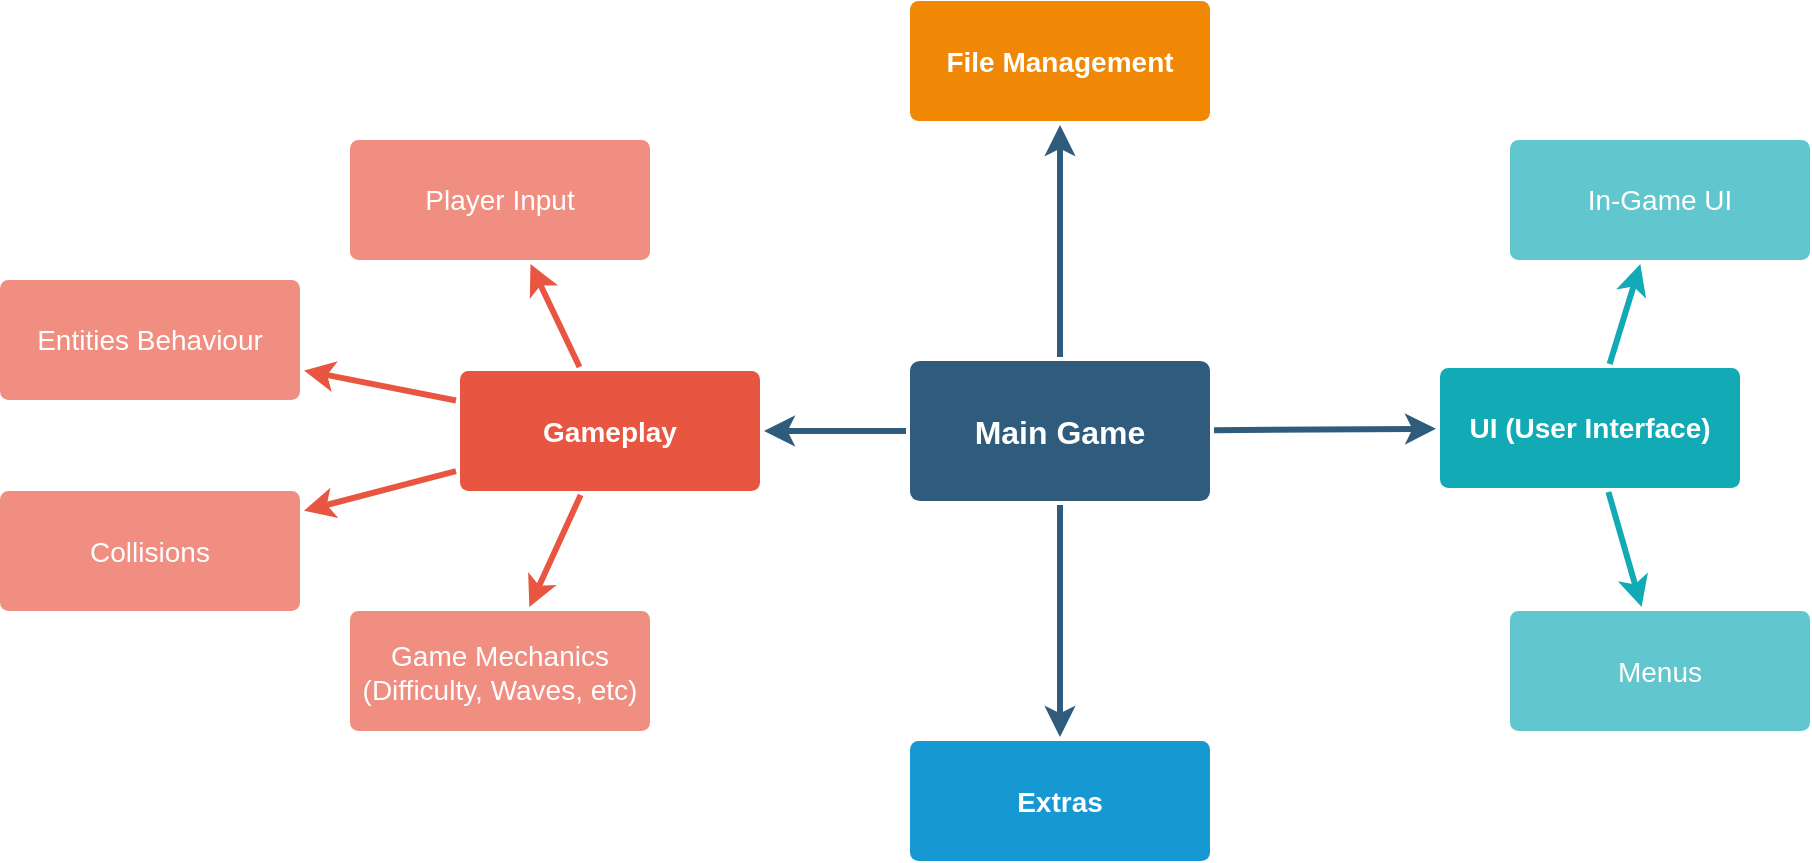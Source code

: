 <mxfile version="16.5.1" type="device" pages="3"><diagram id="6a731a19-8d31-9384-78a2-239565b7b9f0" name="Page-1"><mxGraphModel dx="920" dy="634" grid="1" gridSize="10" guides="1" tooltips="1" connect="1" arrows="1" fold="1" page="1" pageScale="1" pageWidth="1169" pageHeight="827" background="none" math="0" shadow="0"><root><mxCell id="0"/><mxCell id="1" parent="0"/><mxCell id="1745" value="" style="edgeStyle=none;rounded=0;jumpStyle=none;html=1;shadow=0;labelBackgroundColor=none;startArrow=none;startFill=0;endArrow=classic;endFill=1;jettySize=auto;orthogonalLoop=1;strokeColor=#2F5B7C;strokeWidth=3;fontFamily=Helvetica;fontSize=16;fontColor=#23445D;spacing=5;" parent="1" source="1749" target="1764" edge="1"><mxGeometry relative="1" as="geometry"/></mxCell><mxCell id="1746" value="" style="edgeStyle=none;rounded=0;jumpStyle=none;html=1;shadow=0;labelBackgroundColor=none;startArrow=none;startFill=0;endArrow=classic;endFill=1;jettySize=auto;orthogonalLoop=1;strokeColor=#2F5B7C;strokeWidth=3;fontFamily=Helvetica;fontSize=16;fontColor=#23445D;spacing=5;" parent="1" source="1749" target="1771" edge="1"><mxGeometry relative="1" as="geometry"/></mxCell><mxCell id="1747" value="" style="edgeStyle=none;rounded=0;jumpStyle=none;html=1;shadow=0;labelBackgroundColor=none;startArrow=none;startFill=0;endArrow=classic;endFill=1;jettySize=auto;orthogonalLoop=1;strokeColor=#2F5B7C;strokeWidth=3;fontFamily=Helvetica;fontSize=16;fontColor=#23445D;spacing=5;" parent="1" source="1749" target="1760" edge="1"><mxGeometry relative="1" as="geometry"/></mxCell><mxCell id="1748" value="" style="edgeStyle=none;rounded=0;jumpStyle=none;html=1;shadow=0;labelBackgroundColor=none;startArrow=none;startFill=0;endArrow=classic;endFill=1;jettySize=auto;orthogonalLoop=1;strokeColor=#2F5B7C;strokeWidth=3;fontFamily=Helvetica;fontSize=16;fontColor=#23445D;spacing=5;" parent="1" source="1749" target="1753" edge="1"><mxGeometry relative="1" as="geometry"/></mxCell><mxCell id="1749" value="Main Game" style="rounded=1;whiteSpace=wrap;html=1;shadow=0;labelBackgroundColor=none;strokeColor=none;strokeWidth=3;fillColor=#2F5B7C;fontFamily=Helvetica;fontSize=16;fontColor=#FFFFFF;align=center;fontStyle=1;spacing=5;arcSize=7;perimeterSpacing=2;" parent="1" vertex="1"><mxGeometry x="495" y="380.5" width="150" height="70" as="geometry"/></mxCell><mxCell id="1750" value="" style="edgeStyle=none;rounded=1;jumpStyle=none;html=1;shadow=0;labelBackgroundColor=none;startArrow=none;startFill=0;jettySize=auto;orthogonalLoop=1;strokeColor=#E85642;strokeWidth=3;fontFamily=Helvetica;fontSize=14;fontColor=#FFFFFF;spacing=5;fontStyle=1;fillColor=#b0e3e6;" parent="1" source="1753" target="1756" edge="1"><mxGeometry relative="1" as="geometry"/></mxCell><mxCell id="1751" value="" style="edgeStyle=none;rounded=1;jumpStyle=none;html=1;shadow=0;labelBackgroundColor=none;startArrow=none;startFill=0;jettySize=auto;orthogonalLoop=1;strokeColor=#E85642;strokeWidth=3;fontFamily=Helvetica;fontSize=14;fontColor=#FFFFFF;spacing=5;fontStyle=1;fillColor=#b0e3e6;" parent="1" source="1753" target="1755" edge="1"><mxGeometry relative="1" as="geometry"/></mxCell><mxCell id="1752" value="" style="edgeStyle=none;rounded=1;jumpStyle=none;html=1;shadow=0;labelBackgroundColor=none;startArrow=none;startFill=0;jettySize=auto;orthogonalLoop=1;strokeColor=#E85642;strokeWidth=3;fontFamily=Helvetica;fontSize=14;fontColor=#FFFFFF;spacing=5;fontStyle=1;fillColor=#b0e3e6;" parent="1" source="1753" target="1754" edge="1"><mxGeometry relative="1" as="geometry"/></mxCell><mxCell id="1753" value="Gameplay" style="rounded=1;whiteSpace=wrap;html=1;shadow=0;labelBackgroundColor=none;strokeColor=none;strokeWidth=3;fillColor=#e85642;fontFamily=Helvetica;fontSize=14;fontColor=#FFFFFF;align=center;spacing=5;fontStyle=1;arcSize=7;perimeterSpacing=2;" parent="1" vertex="1"><mxGeometry x="270" y="385.5" width="150" height="60" as="geometry"/></mxCell><mxCell id="1754" value="Collisions" style="rounded=1;whiteSpace=wrap;html=1;shadow=0;labelBackgroundColor=none;strokeColor=none;strokeWidth=3;fillColor=#f08e81;fontFamily=Helvetica;fontSize=14;fontColor=#FFFFFF;align=center;spacing=5;fontStyle=0;arcSize=7;perimeterSpacing=2;" parent="1" vertex="1"><mxGeometry x="40" y="445.5" width="150" height="60" as="geometry"/></mxCell><mxCell id="1755" value="Entities Behaviour" style="rounded=1;whiteSpace=wrap;html=1;shadow=0;labelBackgroundColor=none;strokeColor=none;strokeWidth=3;fillColor=#f08e81;fontFamily=Helvetica;fontSize=14;fontColor=#FFFFFF;align=center;spacing=5;fontStyle=0;arcSize=7;perimeterSpacing=2;" parent="1" vertex="1"><mxGeometry x="40" y="340" width="150" height="60" as="geometry"/></mxCell><mxCell id="1756" value="Player Input" style="rounded=1;whiteSpace=wrap;html=1;shadow=0;labelBackgroundColor=none;strokeColor=none;strokeWidth=3;fillColor=#f08e81;fontFamily=Helvetica;fontSize=14;fontColor=#FFFFFF;align=center;spacing=5;fontStyle=0;arcSize=7;perimeterSpacing=2;" parent="1" vertex="1"><mxGeometry x="215" y="270" width="150" height="60" as="geometry"/></mxCell><mxCell id="1760" value="Extras" style="rounded=1;whiteSpace=wrap;html=1;shadow=0;labelBackgroundColor=none;strokeColor=none;strokeWidth=3;fillColor=#1699d3;fontFamily=Helvetica;fontSize=14;fontColor=#FFFFFF;align=center;spacing=5;fontStyle=1;arcSize=7;perimeterSpacing=2;" parent="1" vertex="1"><mxGeometry x="495" y="570.5" width="150" height="60" as="geometry"/></mxCell><mxCell id="1764" value="File Management" style="rounded=1;whiteSpace=wrap;html=1;shadow=0;labelBackgroundColor=none;strokeColor=none;strokeWidth=3;fillColor=#F08705;fontFamily=Helvetica;fontSize=14;fontColor=#FFFFFF;align=center;spacing=5;fontStyle=1;arcSize=7;perimeterSpacing=2;" parent="1" vertex="1"><mxGeometry x="495" y="200.5" width="150" height="60" as="geometry"/></mxCell><mxCell id="1771" value="UI (User Interface)" style="rounded=1;whiteSpace=wrap;html=1;shadow=0;labelBackgroundColor=none;strokeColor=none;strokeWidth=3;fillColor=#12aab5;fontFamily=Helvetica;fontSize=14;fontColor=#FFFFFF;align=center;spacing=5;fontStyle=1;arcSize=7;perimeterSpacing=2;" parent="1" vertex="1"><mxGeometry x="760" y="384.0" width="150" height="60" as="geometry"/></mxCell><mxCell id="1776" value="Menus" style="rounded=1;whiteSpace=wrap;html=1;shadow=0;labelBackgroundColor=none;strokeColor=none;strokeWidth=3;fillColor=#61c6ce;fontFamily=Helvetica;fontSize=14;fontColor=#FFFFFF;align=center;spacing=5;fontStyle=0;arcSize=7;perimeterSpacing=2;" parent="1" vertex="1"><mxGeometry x="795" y="505.5" width="150" height="60" as="geometry"/></mxCell><mxCell id="1777" value="" style="edgeStyle=none;rounded=1;jumpStyle=none;html=1;shadow=0;labelBackgroundColor=none;startArrow=none;startFill=0;jettySize=auto;orthogonalLoop=1;strokeColor=#12AAB5;strokeWidth=3;fontFamily=Helvetica;fontSize=14;fontColor=#FFFFFF;spacing=5;fontStyle=1;fillColor=#b0e3e6;" parent="1" source="1771" target="1776" edge="1"><mxGeometry relative="1" as="geometry"/></mxCell><mxCell id="1778" value="In-Game UI" style="rounded=1;whiteSpace=wrap;html=1;shadow=0;labelBackgroundColor=none;strokeColor=none;strokeWidth=3;fillColor=#61c6ce;fontFamily=Helvetica;fontSize=14;fontColor=#FFFFFF;align=center;spacing=5;fontStyle=0;arcSize=7;perimeterSpacing=2;" parent="1" vertex="1"><mxGeometry x="795" y="270" width="150" height="60" as="geometry"/></mxCell><mxCell id="1779" value="" style="edgeStyle=none;rounded=1;jumpStyle=none;html=1;shadow=0;labelBackgroundColor=none;startArrow=none;startFill=0;jettySize=auto;orthogonalLoop=1;strokeColor=#12AAB5;strokeWidth=3;fontFamily=Helvetica;fontSize=14;fontColor=#FFFFFF;spacing=5;fontStyle=1;fillColor=#b0e3e6;" parent="1" source="1771" target="1778" edge="1"><mxGeometry relative="1" as="geometry"/></mxCell><mxCell id="yjpi_x5nR1m1WJMQ_16n-1783" value="" style="edgeStyle=none;rounded=1;jumpStyle=none;html=1;shadow=0;labelBackgroundColor=none;startArrow=none;startFill=0;jettySize=auto;orthogonalLoop=1;strokeColor=#E85642;strokeWidth=3;fontFamily=Helvetica;fontSize=14;fontColor=#FFFFFF;spacing=5;fontStyle=1;fillColor=#b0e3e6;" parent="1" source="1753" target="yjpi_x5nR1m1WJMQ_16n-1784" edge="1"><mxGeometry relative="1" as="geometry"><mxPoint x="303" y="490" as="sourcePoint"/></mxGeometry></mxCell><mxCell id="yjpi_x5nR1m1WJMQ_16n-1784" value="Game Mechanics&lt;br&gt;(Difficulty, Waves, etc)" style="rounded=1;whiteSpace=wrap;html=1;shadow=0;labelBackgroundColor=none;strokeColor=none;strokeWidth=3;fillColor=#f08e81;fontFamily=Helvetica;fontSize=14;fontColor=#FFFFFF;align=center;spacing=5;fontStyle=0;arcSize=7;perimeterSpacing=2;" parent="1" vertex="1"><mxGeometry x="215" y="505.5" width="150" height="60" as="geometry"/></mxCell></root></mxGraphModel></diagram><diagram name="Page-2" id="t7XxZj2t-85WXbrt9GEJ"><mxGraphModel dx="782" dy="539" grid="1" gridSize="10" guides="1" tooltips="1" connect="1" arrows="1" fold="1" page="1" pageScale="1" pageWidth="1169" pageHeight="827" background="none" math="0" shadow="0"><root><mxCell id="x8Yozwa_33BUgfrLRrW--0"/><mxCell id="x8Yozwa_33BUgfrLRrW--1" parent="x8Yozwa_33BUgfrLRrW--0"/><mxCell id="x8Yozwa_33BUgfrLRrW--2" value="" style="edgeStyle=none;rounded=0;jumpStyle=none;html=1;shadow=0;labelBackgroundColor=none;startArrow=none;startFill=0;endArrow=classic;endFill=1;jettySize=auto;orthogonalLoop=1;strokeColor=#2F5B7C;strokeWidth=3;fontFamily=Helvetica;fontSize=16;fontColor=#23445D;spacing=5;" edge="1" parent="x8Yozwa_33BUgfrLRrW--1" source="x8Yozwa_33BUgfrLRrW--6" target="x8Yozwa_33BUgfrLRrW--15"><mxGeometry relative="1" as="geometry"/></mxCell><mxCell id="x8Yozwa_33BUgfrLRrW--3" value="" style="edgeStyle=none;rounded=0;jumpStyle=none;html=1;shadow=0;labelBackgroundColor=none;startArrow=none;startFill=0;endArrow=classic;endFill=1;jettySize=auto;orthogonalLoop=1;strokeColor=#2F5B7C;strokeWidth=3;fontFamily=Helvetica;fontSize=16;fontColor=#23445D;spacing=5;" edge="1" parent="x8Yozwa_33BUgfrLRrW--1" source="x8Yozwa_33BUgfrLRrW--6" target="x8Yozwa_33BUgfrLRrW--16"><mxGeometry relative="1" as="geometry"/></mxCell><mxCell id="x8Yozwa_33BUgfrLRrW--4" value="" style="edgeStyle=none;rounded=0;jumpStyle=none;html=1;shadow=0;labelBackgroundColor=none;startArrow=none;startFill=0;endArrow=classic;endFill=1;jettySize=auto;orthogonalLoop=1;strokeColor=#2F5B7C;strokeWidth=3;fontFamily=Helvetica;fontSize=16;fontColor=#23445D;spacing=5;" edge="1" parent="x8Yozwa_33BUgfrLRrW--1" source="x8Yozwa_33BUgfrLRrW--6" target="x8Yozwa_33BUgfrLRrW--14"><mxGeometry relative="1" as="geometry"/></mxCell><mxCell id="x8Yozwa_33BUgfrLRrW--5" value="" style="edgeStyle=none;rounded=0;jumpStyle=none;html=1;shadow=0;labelBackgroundColor=none;startArrow=none;startFill=0;endArrow=classic;endFill=1;jettySize=auto;orthogonalLoop=1;strokeColor=#2F5B7C;strokeWidth=3;fontFamily=Helvetica;fontSize=16;fontColor=#23445D;spacing=5;" edge="1" parent="x8Yozwa_33BUgfrLRrW--1" source="x8Yozwa_33BUgfrLRrW--6" target="x8Yozwa_33BUgfrLRrW--10"><mxGeometry relative="1" as="geometry"/></mxCell><mxCell id="x8Yozwa_33BUgfrLRrW--6" value="Program.cpp" style="rounded=1;whiteSpace=wrap;html=1;shadow=0;labelBackgroundColor=none;strokeColor=none;strokeWidth=3;fillColor=#2F5B7C;fontFamily=Helvetica;fontSize=16;fontColor=#FFFFFF;align=center;fontStyle=1;spacing=5;arcSize=7;perimeterSpacing=2;" vertex="1" parent="x8Yozwa_33BUgfrLRrW--1"><mxGeometry x="495" y="380.5" width="150" height="70" as="geometry"/></mxCell><mxCell id="x8Yozwa_33BUgfrLRrW--7" value="" style="edgeStyle=none;rounded=1;jumpStyle=none;html=1;shadow=0;labelBackgroundColor=none;startArrow=none;startFill=0;jettySize=auto;orthogonalLoop=1;strokeColor=#E85642;strokeWidth=3;fontFamily=Helvetica;fontSize=14;fontColor=#FFFFFF;spacing=5;fontStyle=1;fillColor=#b0e3e6;" edge="1" parent="x8Yozwa_33BUgfrLRrW--1" source="x8Yozwa_33BUgfrLRrW--10" target="x8Yozwa_33BUgfrLRrW--13"><mxGeometry relative="1" as="geometry"/></mxCell><mxCell id="x8Yozwa_33BUgfrLRrW--8" value="" style="edgeStyle=none;rounded=1;jumpStyle=none;html=1;shadow=0;labelBackgroundColor=none;startArrow=none;startFill=0;jettySize=auto;orthogonalLoop=1;strokeColor=#E85642;strokeWidth=3;fontFamily=Helvetica;fontSize=14;fontColor=#FFFFFF;spacing=5;fontStyle=1;fillColor=#b0e3e6;" edge="1" parent="x8Yozwa_33BUgfrLRrW--1" source="x8Yozwa_33BUgfrLRrW--10" target="x8Yozwa_33BUgfrLRrW--12"><mxGeometry relative="1" as="geometry"/></mxCell><mxCell id="x8Yozwa_33BUgfrLRrW--9" value="" style="edgeStyle=none;rounded=1;jumpStyle=none;html=1;shadow=0;labelBackgroundColor=none;startArrow=none;startFill=0;jettySize=auto;orthogonalLoop=1;strokeColor=#E85642;strokeWidth=3;fontFamily=Helvetica;fontSize=14;fontColor=#FFFFFF;spacing=5;fontStyle=1;fillColor=#b0e3e6;" edge="1" parent="x8Yozwa_33BUgfrLRrW--1" source="x8Yozwa_33BUgfrLRrW--10" target="x8Yozwa_33BUgfrLRrW--11"><mxGeometry relative="1" as="geometry"/></mxCell><mxCell id="x8Yozwa_33BUgfrLRrW--10" value="Gameplay" style="rounded=1;whiteSpace=wrap;html=1;shadow=0;labelBackgroundColor=none;strokeColor=none;strokeWidth=3;fillColor=#e85642;fontFamily=Helvetica;fontSize=14;fontColor=#FFFFFF;align=center;spacing=5;fontStyle=1;arcSize=7;perimeterSpacing=2;" vertex="1" parent="x8Yozwa_33BUgfrLRrW--1"><mxGeometry x="270" y="385.5" width="150" height="60" as="geometry"/></mxCell><mxCell id="x8Yozwa_33BUgfrLRrW--11" value="Collisions" style="rounded=1;whiteSpace=wrap;html=1;shadow=0;labelBackgroundColor=none;strokeColor=none;strokeWidth=3;fillColor=#f08e81;fontFamily=Helvetica;fontSize=14;fontColor=#FFFFFF;align=center;spacing=5;fontStyle=0;arcSize=7;perimeterSpacing=2;" vertex="1" parent="x8Yozwa_33BUgfrLRrW--1"><mxGeometry x="40" y="445.5" width="150" height="60" as="geometry"/></mxCell><mxCell id="x8Yozwa_33BUgfrLRrW--12" value="Entities Behaviour" style="rounded=1;whiteSpace=wrap;html=1;shadow=0;labelBackgroundColor=none;strokeColor=none;strokeWidth=3;fillColor=#f08e81;fontFamily=Helvetica;fontSize=14;fontColor=#FFFFFF;align=center;spacing=5;fontStyle=0;arcSize=7;perimeterSpacing=2;" vertex="1" parent="x8Yozwa_33BUgfrLRrW--1"><mxGeometry x="40" y="340" width="150" height="60" as="geometry"/></mxCell><mxCell id="x8Yozwa_33BUgfrLRrW--13" value="Player Input" style="rounded=1;whiteSpace=wrap;html=1;shadow=0;labelBackgroundColor=none;strokeColor=none;strokeWidth=3;fillColor=#f08e81;fontFamily=Helvetica;fontSize=14;fontColor=#FFFFFF;align=center;spacing=5;fontStyle=0;arcSize=7;perimeterSpacing=2;" vertex="1" parent="x8Yozwa_33BUgfrLRrW--1"><mxGeometry x="215" y="270" width="150" height="60" as="geometry"/></mxCell><mxCell id="x8Yozwa_33BUgfrLRrW--14" value="Extras" style="rounded=1;whiteSpace=wrap;html=1;shadow=0;labelBackgroundColor=none;strokeColor=none;strokeWidth=3;fillColor=#1699d3;fontFamily=Helvetica;fontSize=14;fontColor=#FFFFFF;align=center;spacing=5;fontStyle=1;arcSize=7;perimeterSpacing=2;" vertex="1" parent="x8Yozwa_33BUgfrLRrW--1"><mxGeometry x="495" y="570.5" width="150" height="60" as="geometry"/></mxCell><mxCell id="x8Yozwa_33BUgfrLRrW--15" value="File Management" style="rounded=1;whiteSpace=wrap;html=1;shadow=0;labelBackgroundColor=none;strokeColor=none;strokeWidth=3;fillColor=#F08705;fontFamily=Helvetica;fontSize=14;fontColor=#FFFFFF;align=center;spacing=5;fontStyle=1;arcSize=7;perimeterSpacing=2;" vertex="1" parent="x8Yozwa_33BUgfrLRrW--1"><mxGeometry x="495" y="200.5" width="150" height="60" as="geometry"/></mxCell><mxCell id="x8Yozwa_33BUgfrLRrW--16" value="UI (User Interface)" style="rounded=1;whiteSpace=wrap;html=1;shadow=0;labelBackgroundColor=none;strokeColor=none;strokeWidth=3;fillColor=#12aab5;fontFamily=Helvetica;fontSize=14;fontColor=#FFFFFF;align=center;spacing=5;fontStyle=1;arcSize=7;perimeterSpacing=2;" vertex="1" parent="x8Yozwa_33BUgfrLRrW--1"><mxGeometry x="760" y="384.0" width="150" height="60" as="geometry"/></mxCell><mxCell id="x8Yozwa_33BUgfrLRrW--17" value="Menus" style="rounded=1;whiteSpace=wrap;html=1;shadow=0;labelBackgroundColor=none;strokeColor=none;strokeWidth=3;fillColor=#61c6ce;fontFamily=Helvetica;fontSize=14;fontColor=#FFFFFF;align=center;spacing=5;fontStyle=0;arcSize=7;perimeterSpacing=2;" vertex="1" parent="x8Yozwa_33BUgfrLRrW--1"><mxGeometry x="795" y="505.5" width="150" height="60" as="geometry"/></mxCell><mxCell id="x8Yozwa_33BUgfrLRrW--18" value="" style="edgeStyle=none;rounded=1;jumpStyle=none;html=1;shadow=0;labelBackgroundColor=none;startArrow=none;startFill=0;jettySize=auto;orthogonalLoop=1;strokeColor=#12AAB5;strokeWidth=3;fontFamily=Helvetica;fontSize=14;fontColor=#FFFFFF;spacing=5;fontStyle=1;fillColor=#b0e3e6;" edge="1" parent="x8Yozwa_33BUgfrLRrW--1" source="x8Yozwa_33BUgfrLRrW--16" target="x8Yozwa_33BUgfrLRrW--17"><mxGeometry relative="1" as="geometry"/></mxCell><mxCell id="x8Yozwa_33BUgfrLRrW--19" value="In-Game UI" style="rounded=1;whiteSpace=wrap;html=1;shadow=0;labelBackgroundColor=none;strokeColor=none;strokeWidth=3;fillColor=#61c6ce;fontFamily=Helvetica;fontSize=14;fontColor=#FFFFFF;align=center;spacing=5;fontStyle=0;arcSize=7;perimeterSpacing=2;" vertex="1" parent="x8Yozwa_33BUgfrLRrW--1"><mxGeometry x="795" y="270" width="150" height="60" as="geometry"/></mxCell><mxCell id="x8Yozwa_33BUgfrLRrW--20" value="" style="edgeStyle=none;rounded=1;jumpStyle=none;html=1;shadow=0;labelBackgroundColor=none;startArrow=none;startFill=0;jettySize=auto;orthogonalLoop=1;strokeColor=#12AAB5;strokeWidth=3;fontFamily=Helvetica;fontSize=14;fontColor=#FFFFFF;spacing=5;fontStyle=1;fillColor=#b0e3e6;" edge="1" parent="x8Yozwa_33BUgfrLRrW--1" source="x8Yozwa_33BUgfrLRrW--16" target="x8Yozwa_33BUgfrLRrW--19"><mxGeometry relative="1" as="geometry"/></mxCell><mxCell id="x8Yozwa_33BUgfrLRrW--21" value="" style="edgeStyle=none;rounded=1;jumpStyle=none;html=1;shadow=0;labelBackgroundColor=none;startArrow=none;startFill=0;jettySize=auto;orthogonalLoop=1;strokeColor=#E85642;strokeWidth=3;fontFamily=Helvetica;fontSize=14;fontColor=#FFFFFF;spacing=5;fontStyle=1;fillColor=#b0e3e6;" edge="1" parent="x8Yozwa_33BUgfrLRrW--1" source="x8Yozwa_33BUgfrLRrW--10" target="x8Yozwa_33BUgfrLRrW--22"><mxGeometry relative="1" as="geometry"><mxPoint x="303" y="490" as="sourcePoint"/></mxGeometry></mxCell><mxCell id="x8Yozwa_33BUgfrLRrW--22" value="Game Mechanics&lt;br&gt;(Difficulty, Waves, etc)" style="rounded=1;whiteSpace=wrap;html=1;shadow=0;labelBackgroundColor=none;strokeColor=none;strokeWidth=3;fillColor=#f08e81;fontFamily=Helvetica;fontSize=14;fontColor=#FFFFFF;align=center;spacing=5;fontStyle=0;arcSize=7;perimeterSpacing=2;" vertex="1" parent="x8Yozwa_33BUgfrLRrW--1"><mxGeometry x="215" y="505.5" width="150" height="60" as="geometry"/></mxCell></root></mxGraphModel></diagram><diagram id="M8pgNZMct-8w7_fKMvWj" name="Página-3"><mxGraphModel dx="782" dy="539" grid="1" gridSize="10" guides="1" tooltips="1" connect="1" arrows="1" fold="1" page="1" pageScale="1" pageWidth="827" pageHeight="1169" math="0" shadow="0"><root><mxCell id="q6Z8E72YIO5jRF1udt5j-0"/><mxCell id="q6Z8E72YIO5jRF1udt5j-1" parent="q6Z8E72YIO5jRF1udt5j-0"/></root></mxGraphModel></diagram></mxfile>